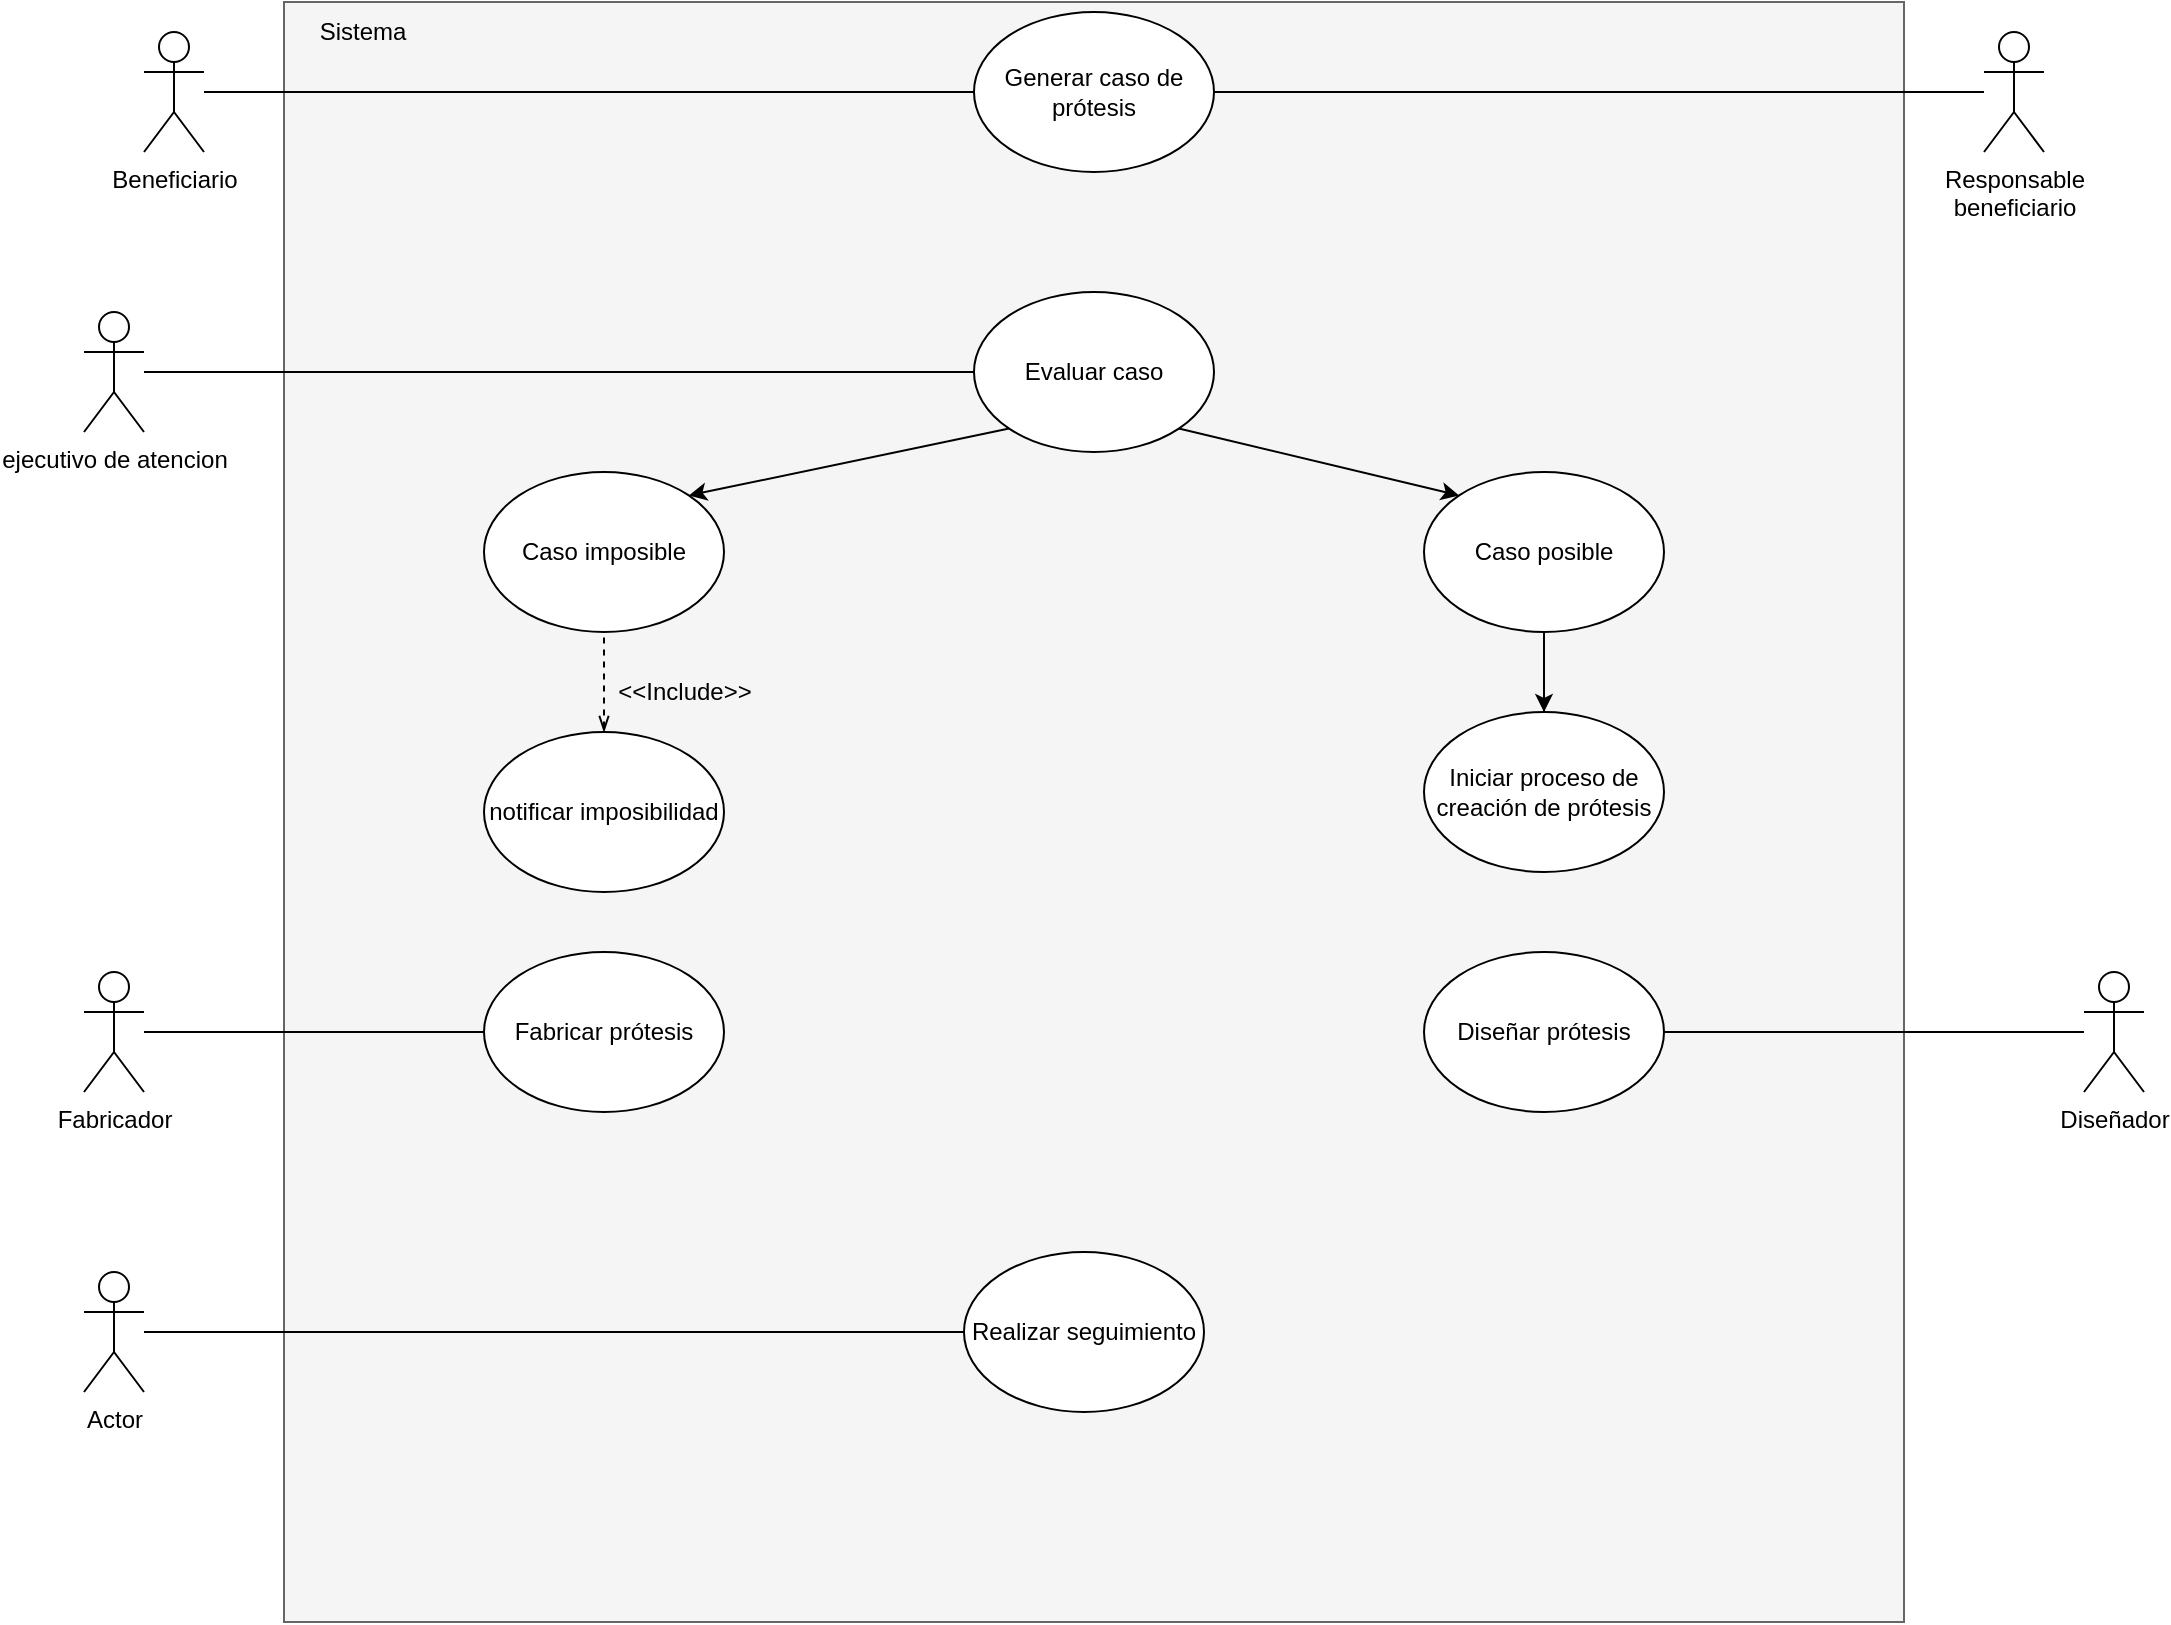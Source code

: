 <mxfile version="14.6.6" type="google" pages="4"><diagram id="owyaDs6o4EOFugxml6bn" name="Caso de uso_General"><mxGraphModel dx="1381" dy="764" grid="1" gridSize="10" guides="1" tooltips="1" connect="1" arrows="1" fold="1" page="1" pageScale="1" pageWidth="827" pageHeight="1169" math="0" shadow="0"><root><mxCell id="0"/><mxCell id="1" parent="0"/><mxCell id="wO9CNtHL01ySZs4JOl85-2" value="Beneficiario&lt;br&gt;" style="shape=umlActor;verticalLabelPosition=bottom;verticalAlign=top;html=1;outlineConnect=0;" parent="1" vertex="1"><mxGeometry x="100" y="50" width="30" height="60" as="geometry"/></mxCell><mxCell id="wO9CNtHL01ySZs4JOl85-3" value="Responsable &lt;br&gt;beneficiario&lt;br&gt;" style="shape=umlActor;verticalLabelPosition=bottom;verticalAlign=top;html=1;outlineConnect=0;" parent="1" vertex="1"><mxGeometry x="1020" y="50" width="30" height="60" as="geometry"/></mxCell><mxCell id="wO9CNtHL01ySZs4JOl85-7" value="" style="whiteSpace=wrap;html=1;aspect=fixed;strokeColor=#666666;fontColor=#333333;fillColor=#f5f5f5;" parent="1" vertex="1"><mxGeometry x="170" y="35" width="810" height="810" as="geometry"/></mxCell><mxCell id="wO9CNtHL01ySZs4JOl85-1" value="Generar caso de prótesis" style="ellipse;whiteSpace=wrap;html=1;" parent="1" vertex="1"><mxGeometry x="515" y="40" width="120" height="80" as="geometry"/></mxCell><mxCell id="wO9CNtHL01ySZs4JOl85-8" value="Sistema&lt;br&gt;" style="text;html=1;align=center;verticalAlign=middle;resizable=0;points=[];autosize=1;strokeColor=none;" parent="1" vertex="1"><mxGeometry x="179" y="40" width="60" height="20" as="geometry"/></mxCell><mxCell id="wO9CNtHL01ySZs4JOl85-10" style="edgeStyle=orthogonalEdgeStyle;rounded=0;orthogonalLoop=1;jettySize=auto;html=1;entryX=0;entryY=0.5;entryDx=0;entryDy=0;endArrow=none;endFill=0;" parent="1" source="wO9CNtHL01ySZs4JOl85-2" target="wO9CNtHL01ySZs4JOl85-1" edge="1"><mxGeometry relative="1" as="geometry"/></mxCell><mxCell id="wO9CNtHL01ySZs4JOl85-12" style="edgeStyle=orthogonalEdgeStyle;rounded=0;orthogonalLoop=1;jettySize=auto;html=1;entryX=0;entryY=0.5;entryDx=0;entryDy=0;endArrow=none;endFill=0;" parent="1" source="BOV2hY_mxIAQpFv8BrAQ-2" target="wO9CNtHL01ySZs4JOl85-11" edge="1"><mxGeometry relative="1" as="geometry"/></mxCell><mxCell id="BOV2hY_mxIAQpFv8BrAQ-2" value="ejecutivo de atencion" style="shape=umlActor;verticalLabelPosition=bottom;verticalAlign=top;html=1;outlineConnect=0;" parent="1" vertex="1"><mxGeometry x="70" y="190" width="30" height="60" as="geometry"/></mxCell><mxCell id="wO9CNtHL01ySZs4JOl85-9" style="edgeStyle=orthogonalEdgeStyle;rounded=0;orthogonalLoop=1;jettySize=auto;html=1;entryX=1;entryY=0.5;entryDx=0;entryDy=0;endArrow=none;endFill=0;" parent="1" source="wO9CNtHL01ySZs4JOl85-3" target="wO9CNtHL01ySZs4JOl85-1" edge="1"><mxGeometry relative="1" as="geometry"/></mxCell><mxCell id="wO9CNtHL01ySZs4JOl85-11" value="Evaluar caso" style="ellipse;whiteSpace=wrap;html=1;" parent="1" vertex="1"><mxGeometry x="515" y="180" width="120" height="80" as="geometry"/></mxCell><mxCell id="BOV2hY_mxIAQpFv8BrAQ-7" value="Caso imposible" style="ellipse;whiteSpace=wrap;html=1;" parent="1" vertex="1"><mxGeometry x="270" y="270" width="120" height="80" as="geometry"/></mxCell><mxCell id="wO9CNtHL01ySZs4JOl85-14" style="edgeStyle=orthogonalEdgeStyle;rounded=0;orthogonalLoop=1;jettySize=auto;html=1;exitX=0.5;exitY=1;exitDx=0;exitDy=0;entryX=0.5;entryY=0;entryDx=0;entryDy=0;endArrow=none;endFill=0;" parent="1" source="BOV2hY_mxIAQpFv8BrAQ-9" target="wO9CNtHL01ySZs4JOl85-13" edge="1"><mxGeometry relative="1" as="geometry"/></mxCell><mxCell id="BOV2hY_mxIAQpFv8BrAQ-9" value="Caso posible" style="ellipse;whiteSpace=wrap;html=1;" parent="1" vertex="1"><mxGeometry x="740" y="270" width="120" height="80" as="geometry"/></mxCell><mxCell id="BOV2hY_mxIAQpFv8BrAQ-10" value="" style="endArrow=classic;html=1;exitX=0;exitY=1;exitDx=0;exitDy=0;entryX=1;entryY=0;entryDx=0;entryDy=0;" parent="1" source="wO9CNtHL01ySZs4JOl85-11" target="BOV2hY_mxIAQpFv8BrAQ-7" edge="1"><mxGeometry width="50" height="50" relative="1" as="geometry"><mxPoint x="390" y="250" as="sourcePoint"/><mxPoint x="440" y="200" as="targetPoint"/></mxGeometry></mxCell><mxCell id="BOV2hY_mxIAQpFv8BrAQ-11" value="" style="endArrow=classic;html=1;exitX=1;exitY=1;exitDx=0;exitDy=0;entryX=0;entryY=0;entryDx=0;entryDy=0;" parent="1" source="wO9CNtHL01ySZs4JOl85-11" target="BOV2hY_mxIAQpFv8BrAQ-9" edge="1"><mxGeometry width="50" height="50" relative="1" as="geometry"><mxPoint x="390" y="250" as="sourcePoint"/><mxPoint x="440" y="200" as="targetPoint"/></mxGeometry></mxCell><mxCell id="BOV2hY_mxIAQpFv8BrAQ-12" value="notificar imposibilidad" style="ellipse;whiteSpace=wrap;html=1;" parent="1" vertex="1"><mxGeometry x="270" y="400" width="120" height="80" as="geometry"/></mxCell><mxCell id="wO9CNtHL01ySZs4JOl85-13" value="Iniciar proceso de creación de prótesis" style="ellipse;whiteSpace=wrap;html=1;fillColor=#FFFFFF;" parent="1" vertex="1"><mxGeometry x="740" y="390" width="120" height="80" as="geometry"/></mxCell><mxCell id="BOV2hY_mxIAQpFv8BrAQ-13" value="" style="endArrow=classic;html=1;exitX=0.5;exitY=1;exitDx=0;exitDy=0;entryX=0.5;entryY=0;entryDx=0;entryDy=0;" parent="1" source="BOV2hY_mxIAQpFv8BrAQ-9" target="wO9CNtHL01ySZs4JOl85-13" edge="1"><mxGeometry width="50" height="50" relative="1" as="geometry"><mxPoint x="580" y="370" as="sourcePoint"/><mxPoint x="630" y="320" as="targetPoint"/></mxGeometry></mxCell><mxCell id="wO9CNtHL01ySZs4JOl85-17" value="" style="endArrow=none;dashed=1;html=1;entryX=0.5;entryY=1;entryDx=0;entryDy=0;exitX=0.5;exitY=0;exitDx=0;exitDy=0;endFill=0;startArrow=openThin;startFill=0;" parent="1" source="BOV2hY_mxIAQpFv8BrAQ-12" target="BOV2hY_mxIAQpFv8BrAQ-7" edge="1"><mxGeometry width="50" height="50" relative="1" as="geometry"><mxPoint x="520" y="500" as="sourcePoint"/><mxPoint x="570" y="450" as="targetPoint"/></mxGeometry></mxCell><mxCell id="wO9CNtHL01ySZs4JOl85-18" value="&amp;lt;&amp;lt;Include&amp;gt;&amp;gt;" style="text;html=1;align=center;verticalAlign=middle;resizable=0;points=[];autosize=1;strokeColor=none;" parent="1" vertex="1"><mxGeometry x="330" y="370" width="80" height="20" as="geometry"/></mxCell><mxCell id="wO9CNtHL01ySZs4JOl85-21" style="edgeStyle=orthogonalEdgeStyle;rounded=0;orthogonalLoop=1;jettySize=auto;html=1;entryX=1;entryY=0.5;entryDx=0;entryDy=0;startArrow=none;startFill=0;endArrow=none;endFill=0;" parent="1" source="wO9CNtHL01ySZs4JOl85-19" target="wO9CNtHL01ySZs4JOl85-20" edge="1"><mxGeometry relative="1" as="geometry"/></mxCell><mxCell id="wO9CNtHL01ySZs4JOl85-19" value="Diseñador&lt;br&gt;" style="shape=umlActor;verticalLabelPosition=bottom;verticalAlign=top;html=1;outlineConnect=0;fillColor=#FFFFFF;" parent="1" vertex="1"><mxGeometry x="1070" y="520" width="30" height="60" as="geometry"/></mxCell><mxCell id="wO9CNtHL01ySZs4JOl85-20" value="Diseñar prótesis" style="ellipse;whiteSpace=wrap;html=1;fillColor=#FFFFFF;" parent="1" vertex="1"><mxGeometry x="740" y="510" width="120" height="80" as="geometry"/></mxCell><mxCell id="wO9CNtHL01ySZs4JOl85-25" style="edgeStyle=orthogonalEdgeStyle;rounded=0;orthogonalLoop=1;jettySize=auto;html=1;entryX=0;entryY=0.5;entryDx=0;entryDy=0;startArrow=none;startFill=0;endArrow=none;endFill=0;" parent="1" source="wO9CNtHL01ySZs4JOl85-22" target="wO9CNtHL01ySZs4JOl85-23" edge="1"><mxGeometry relative="1" as="geometry"/></mxCell><mxCell id="wO9CNtHL01ySZs4JOl85-22" value="Fabricador" style="shape=umlActor;verticalLabelPosition=bottom;verticalAlign=top;html=1;outlineConnect=0;fillColor=#FFFFFF;" parent="1" vertex="1"><mxGeometry x="70" y="520" width="30" height="60" as="geometry"/></mxCell><mxCell id="wO9CNtHL01ySZs4JOl85-23" value="Fabricar prótesis" style="ellipse;whiteSpace=wrap;html=1;fillColor=#FFFFFF;" parent="1" vertex="1"><mxGeometry x="270" y="510" width="120" height="80" as="geometry"/></mxCell><mxCell id="22uOPx7kgZLkcuQjRFux-3" style="edgeStyle=orthogonalEdgeStyle;rounded=0;orthogonalLoop=1;jettySize=auto;html=1;entryX=0;entryY=0.5;entryDx=0;entryDy=0;startArrow=none;startFill=0;endArrow=none;endFill=0;" parent="1" source="22uOPx7kgZLkcuQjRFux-1" target="22uOPx7kgZLkcuQjRFux-2" edge="1"><mxGeometry relative="1" as="geometry"/></mxCell><mxCell id="22uOPx7kgZLkcuQjRFux-1" value="Actor" style="shape=umlActor;verticalLabelPosition=bottom;verticalAlign=top;html=1;outlineConnect=0;fillColor=#FFFFFF;" parent="1" vertex="1"><mxGeometry x="70" y="670" width="30" height="60" as="geometry"/></mxCell><mxCell id="22uOPx7kgZLkcuQjRFux-2" value="Realizar seguimiento" style="ellipse;whiteSpace=wrap;html=1;fillColor=#FFFFFF;" parent="1" vertex="1"><mxGeometry x="510" y="660" width="120" height="80" as="geometry"/></mxCell></root></mxGraphModel></diagram><diagram id="BJIswWi3YPNayeJGSmgN" name="Modelo de Proceso"><mxGraphModel dx="789" dy="437" grid="1" gridSize="10" guides="1" tooltips="1" connect="1" arrows="1" fold="1" page="1" pageScale="1" pageWidth="827" pageHeight="1169" math="0" shadow="0"><root><mxCell id="J8bW8Sl1aDxwAniSm_bd-0"/><mxCell id="J8bW8Sl1aDxwAniSm_bd-1" parent="J8bW8Sl1aDxwAniSm_bd-0"/><mxCell id="J8bW8Sl1aDxwAniSm_bd-2" value="" style="shape=image;verticalLabelPosition=bottom;labelBackgroundColor=#ffffff;verticalAlign=top;aspect=fixed;imageAspect=0;image=https://cdn.discordapp.com/attachments/478735135139954709/834871980355878992/unknown.png;" parent="J8bW8Sl1aDxwAniSm_bd-1" vertex="1"><mxGeometry x="50" y="20" width="745.08" height="270.81" as="geometry"/></mxCell></root></mxGraphModel></diagram><diagram id="OOVFN_4NjY8COGIlTVWx" name="Caso de uso / Ejecutivo de atención"><mxGraphModel dx="1381" dy="764" grid="1" gridSize="10" guides="1" tooltips="1" connect="1" arrows="1" fold="1" page="1" pageScale="1" pageWidth="827" pageHeight="1169" math="0" shadow="0"><root><mxCell id="JmyrNzr_3FsKx7L_qOS2-0"/><mxCell id="JmyrNzr_3FsKx7L_qOS2-1" parent="JmyrNzr_3FsKx7L_qOS2-0"/><mxCell id="JmyrNzr_3FsKx7L_qOS2-2" value="" style="whiteSpace=wrap;html=1;aspect=fixed;strokeColor=#666666;fontColor=#333333;fillColor=#f5f5f5;" parent="JmyrNzr_3FsKx7L_qOS2-1" vertex="1"><mxGeometry x="170" y="70" width="450" height="450" as="geometry"/></mxCell><mxCell id="JmyrNzr_3FsKx7L_qOS2-3" value="Comprobar información del beneficiario" style="ellipse;whiteSpace=wrap;html=1;" parent="JmyrNzr_3FsKx7L_qOS2-1" vertex="1"><mxGeometry x="335" y="220" width="120" height="80" as="geometry"/></mxCell><mxCell id="JmyrNzr_3FsKx7L_qOS2-4" value="Iniciar sesión" style="ellipse;whiteSpace=wrap;html=1;" parent="JmyrNzr_3FsKx7L_qOS2-1" vertex="1"><mxGeometry x="335" y="130" width="120" height="80" as="geometry"/></mxCell><mxCell id="JmyrNzr_3FsKx7L_qOS2-5" value="Software&lt;br&gt;" style="text;html=1;align=center;verticalAlign=middle;resizable=0;points=[];autosize=1;strokeColor=none;" parent="JmyrNzr_3FsKx7L_qOS2-1" vertex="1"><mxGeometry x="170" y="70" width="60" height="20" as="geometry"/></mxCell><mxCell id="JmyrNzr_3FsKx7L_qOS2-6" value="Aceptar propuesta" style="ellipse;whiteSpace=wrap;html=1;" parent="JmyrNzr_3FsKx7L_qOS2-1" vertex="1"><mxGeometry x="335" y="310" width="120" height="80" as="geometry"/></mxCell><mxCell id="JmyrNzr_3FsKx7L_qOS2-7" value="Rechazar propuesta" style="ellipse;whiteSpace=wrap;html=1;" parent="JmyrNzr_3FsKx7L_qOS2-1" vertex="1"><mxGeometry x="335" y="410" width="120" height="80" as="geometry"/></mxCell><mxCell id="GIILhob0GGIhn8ReUg8H-0" style="edgeStyle=orthogonalEdgeStyle;rounded=0;orthogonalLoop=1;jettySize=auto;html=1;entryX=0;entryY=0.5;entryDx=0;entryDy=0;startArrow=none;startFill=0;endArrow=none;endFill=0;" parent="JmyrNzr_3FsKx7L_qOS2-1" source="JmyrNzr_3FsKx7L_qOS2-8" target="JmyrNzr_3FsKx7L_qOS2-4" edge="1"><mxGeometry relative="1" as="geometry"/></mxCell><mxCell id="GIILhob0GGIhn8ReUg8H-1" style="edgeStyle=orthogonalEdgeStyle;rounded=0;orthogonalLoop=1;jettySize=auto;html=1;entryX=0;entryY=0.5;entryDx=0;entryDy=0;startArrow=none;startFill=0;endArrow=none;endFill=0;" parent="JmyrNzr_3FsKx7L_qOS2-1" source="JmyrNzr_3FsKx7L_qOS2-8" target="JmyrNzr_3FsKx7L_qOS2-3" edge="1"><mxGeometry relative="1" as="geometry"/></mxCell><mxCell id="GIILhob0GGIhn8ReUg8H-2" style="edgeStyle=orthogonalEdgeStyle;rounded=0;orthogonalLoop=1;jettySize=auto;html=1;entryX=0;entryY=0.5;entryDx=0;entryDy=0;startArrow=none;startFill=0;endArrow=none;endFill=0;" parent="JmyrNzr_3FsKx7L_qOS2-1" source="JmyrNzr_3FsKx7L_qOS2-8" target="JmyrNzr_3FsKx7L_qOS2-6" edge="1"><mxGeometry relative="1" as="geometry"/></mxCell><mxCell id="GIILhob0GGIhn8ReUg8H-3" style="edgeStyle=orthogonalEdgeStyle;rounded=0;orthogonalLoop=1;jettySize=auto;html=1;entryX=0;entryY=0.5;entryDx=0;entryDy=0;startArrow=none;startFill=0;endArrow=none;endFill=0;" parent="JmyrNzr_3FsKx7L_qOS2-1" source="JmyrNzr_3FsKx7L_qOS2-8" target="JmyrNzr_3FsKx7L_qOS2-7" edge="1"><mxGeometry relative="1" as="geometry"/></mxCell><mxCell id="JmyrNzr_3FsKx7L_qOS2-8" value="Ejecutivo de atención" style="shape=umlActor;verticalLabelPosition=bottom;verticalAlign=top;html=1;outlineConnect=0;" parent="JmyrNzr_3FsKx7L_qOS2-1" vertex="1"><mxGeometry x="70" y="280" width="30" height="60" as="geometry"/></mxCell></root></mxGraphModel></diagram><diagram id="xbpY8vSlRAmFKm4d8GJ5" name="Caso de uso / Diseñador"><mxGraphModel dx="1381" dy="764" grid="1" gridSize="10" guides="1" tooltips="1" connect="1" arrows="1" fold="1" page="1" pageScale="1" pageWidth="827" pageHeight="1169" math="0" shadow="0"><root><mxCell id="BZbIwW6ouhF5utWKNDNP-0"/><mxCell id="BZbIwW6ouhF5utWKNDNP-1" parent="BZbIwW6ouhF5utWKNDNP-0"/><mxCell id="BZbIwW6ouhF5utWKNDNP-3" value="" style="whiteSpace=wrap;html=1;aspect=fixed;fillColor=#f5f5f5;strokeColor=#666666;fontColor=#333333;" parent="BZbIwW6ouhF5utWKNDNP-1" vertex="1"><mxGeometry x="190" y="180" width="290" height="290" as="geometry"/></mxCell><mxCell id="BZbIwW6ouhF5utWKNDNP-6" style="edgeStyle=orthogonalEdgeStyle;rounded=0;orthogonalLoop=1;jettySize=auto;html=1;entryX=0;entryY=0.5;entryDx=0;entryDy=0;startArrow=none;startFill=0;endArrow=none;endFill=0;" parent="BZbIwW6ouhF5utWKNDNP-1" source="BZbIwW6ouhF5utWKNDNP-2" target="BZbIwW6ouhF5utWKNDNP-4" edge="1"><mxGeometry relative="1" as="geometry"/></mxCell><mxCell id="BZbIwW6ouhF5utWKNDNP-7" style="edgeStyle=orthogonalEdgeStyle;rounded=0;orthogonalLoop=1;jettySize=auto;html=1;entryX=0;entryY=0.5;entryDx=0;entryDy=0;startArrow=none;startFill=0;endArrow=none;endFill=0;" parent="BZbIwW6ouhF5utWKNDNP-1" source="BZbIwW6ouhF5utWKNDNP-2" target="BZbIwW6ouhF5utWKNDNP-5" edge="1"><mxGeometry relative="1" as="geometry"/></mxCell><mxCell id="DwaVSxmgsK23n8jeBJt6-2" style="edgeStyle=orthogonalEdgeStyle;rounded=0;orthogonalLoop=1;jettySize=auto;html=1;entryX=0;entryY=0.5;entryDx=0;entryDy=0;startArrow=none;startFill=0;endArrow=none;endFill=0;" parent="BZbIwW6ouhF5utWKNDNP-1" source="BZbIwW6ouhF5utWKNDNP-2" target="DwaVSxmgsK23n8jeBJt6-0" edge="1"><mxGeometry relative="1" as="geometry"><Array as="points"><mxPoint x="220" y="325"/><mxPoint x="220" y="230"/></Array></mxGeometry></mxCell><mxCell id="BZbIwW6ouhF5utWKNDNP-2" value="Diseñador&lt;br&gt;" style="shape=umlActor;verticalLabelPosition=bottom;verticalAlign=top;html=1;outlineConnect=0;fillColor=#FFFFFF;" parent="BZbIwW6ouhF5utWKNDNP-1" vertex="1"><mxGeometry x="130" y="295" width="30" height="60" as="geometry"/></mxCell><mxCell id="BZbIwW6ouhF5utWKNDNP-4" value="Recepcionar datos del diseño" style="ellipse;whiteSpace=wrap;html=1;fillColor=#FFFFFF;" parent="BZbIwW6ouhF5utWKNDNP-1" vertex="1"><mxGeometry x="280" y="285" width="120" height="80" as="geometry"/></mxCell><mxCell id="BZbIwW6ouhF5utWKNDNP-5" value="Registrar datos del diseño" style="ellipse;whiteSpace=wrap;html=1;fillColor=#FFFFFF;" parent="BZbIwW6ouhF5utWKNDNP-1" vertex="1"><mxGeometry x="280" y="380" width="120" height="80" as="geometry"/></mxCell><mxCell id="BZbIwW6ouhF5utWKNDNP-8" value="Software" style="text;html=1;align=center;verticalAlign=middle;resizable=0;points=[];autosize=1;strokeColor=none;" parent="BZbIwW6ouhF5utWKNDNP-1" vertex="1"><mxGeometry x="190" y="180" width="60" height="20" as="geometry"/></mxCell><mxCell id="DwaVSxmgsK23n8jeBJt6-0" value="Iniciar sesión" style="ellipse;whiteSpace=wrap;html=1;fillColor=#FFFFFF;" parent="BZbIwW6ouhF5utWKNDNP-1" vertex="1"><mxGeometry x="280" y="190" width="120" height="80" as="geometry"/></mxCell></root></mxGraphModel></diagram></mxfile>